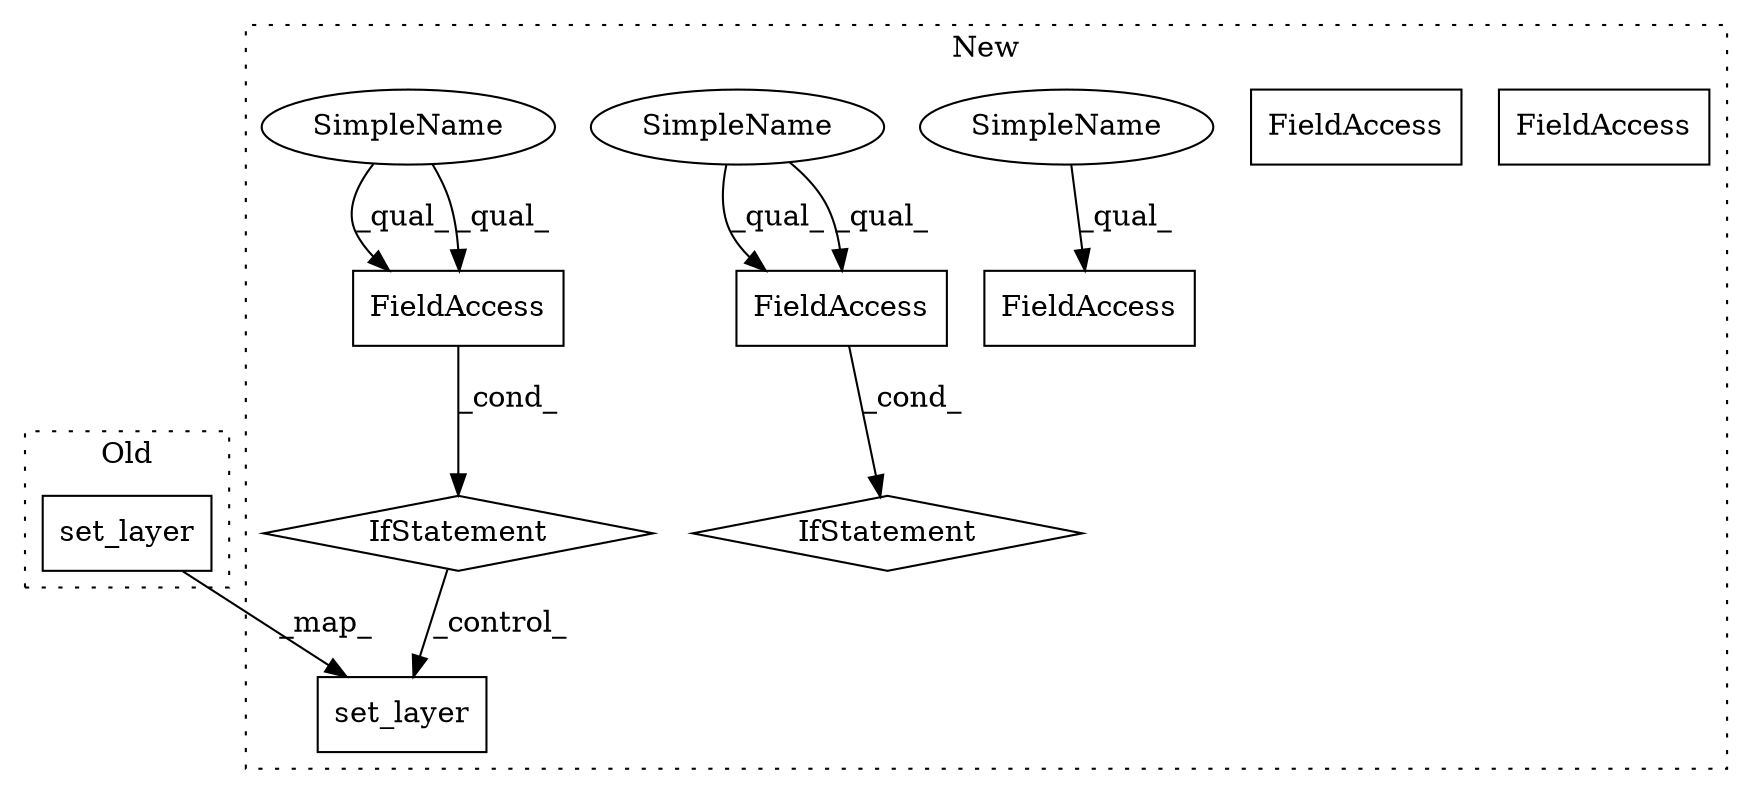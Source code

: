 digraph G {
subgraph cluster0 {
1 [label="set_layer" a="32" s="5865,5879" l="10,1" shape="box"];
label = "Old";
style="dotted";
}
subgraph cluster1 {
2 [label="set_layer" a="32" s="6266,6280" l="10,1" shape="box"];
3 [label="FieldAccess" a="22" s="6003" l="18" shape="box"];
4 [label="FieldAccess" a="22" s="6205" l="25" shape="box"];
5 [label="IfStatement" a="25" s="6201,6230" l="4,2" shape="diamond"];
6 [label="FieldAccess" a="22" s="5815" l="18" shape="box"];
7 [label="IfStatement" a="25" s="5999,6021" l="4,2" shape="diamond"];
8 [label="SimpleName" a="42" s="5815" l="4" shape="ellipse"];
9 [label="SimpleName" a="42" s="6003" l="4" shape="ellipse"];
10 [label="SimpleName" a="42" s="6205" l="4" shape="ellipse"];
11 [label="FieldAccess" a="22" s="6003" l="18" shape="box"];
12 [label="FieldAccess" a="22" s="6205" l="25" shape="box"];
label = "New";
style="dotted";
}
1 -> 2 [label="_map_"];
5 -> 2 [label="_control_"];
8 -> 6 [label="_qual_"];
9 -> 11 [label="_qual_"];
9 -> 11 [label="_qual_"];
10 -> 12 [label="_qual_"];
10 -> 12 [label="_qual_"];
11 -> 7 [label="_cond_"];
12 -> 5 [label="_cond_"];
}